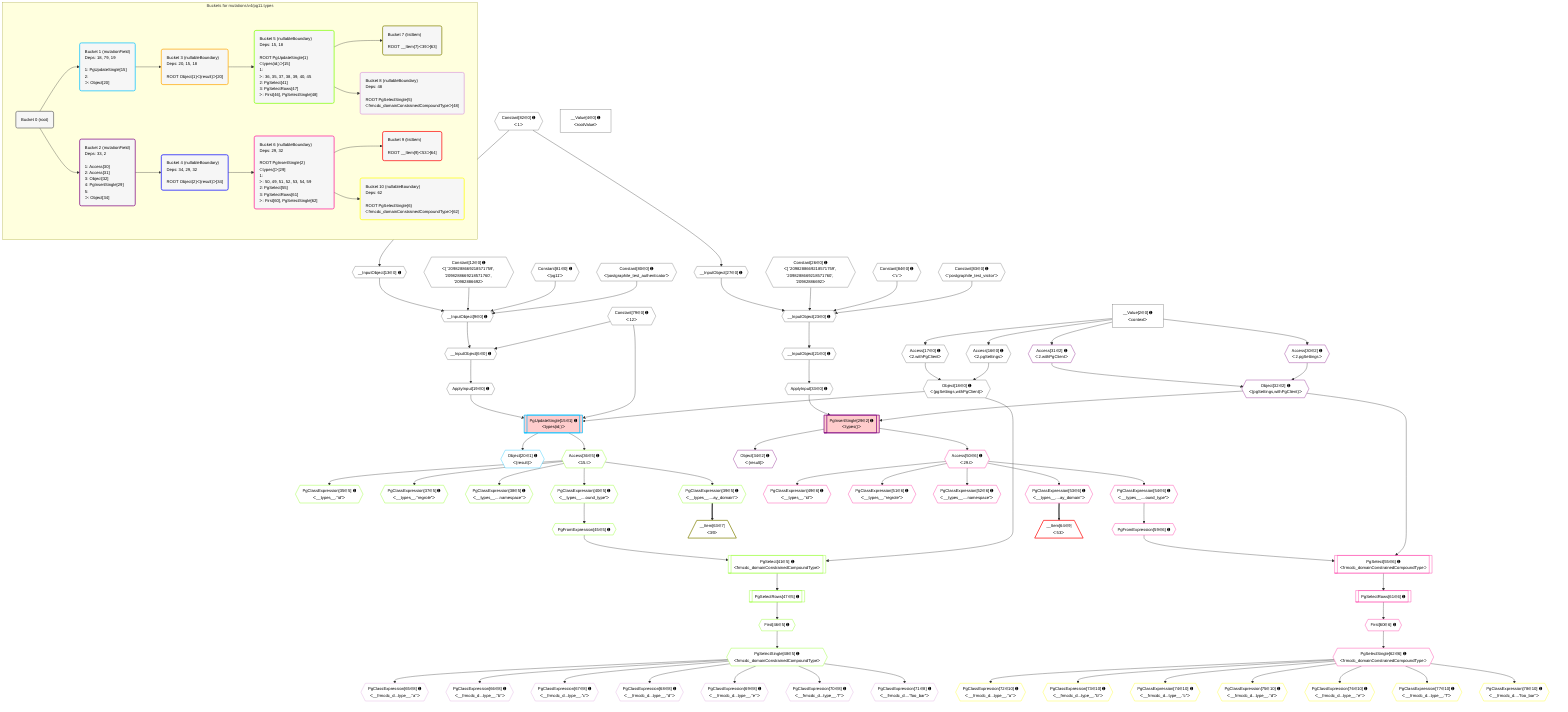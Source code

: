 %%{init: {'themeVariables': { 'fontSize': '12px'}}}%%
graph TD
    classDef path fill:#eee,stroke:#000,color:#000
    classDef plan fill:#fff,stroke-width:1px,color:#000
    classDef itemplan fill:#fff,stroke-width:2px,color:#000
    classDef unbatchedplan fill:#dff,stroke-width:1px,color:#000
    classDef sideeffectplan fill:#fcc,stroke-width:2px,color:#000
    classDef bucket fill:#f6f6f6,color:#000,stroke-width:2px,text-align:left

    subgraph "Buckets for mutations/v4/pg11.types"
    Bucket0("Bucket 0 (root)"):::bucket
    Bucket1("Bucket 1 (mutationField)<br />Deps: 18, 79, 19<br /><br />1: PgUpdateSingle[15]<br />2: <br />ᐳ: Object[20]"):::bucket
    Bucket2("Bucket 2 (mutationField)<br />Deps: 33, 2<br /><br />1: Access[30]<br />2: Access[31]<br />3: Object[32]<br />4: PgInsertSingle[29]<br />5: <br />ᐳ: Object[34]"):::bucket
    Bucket3("Bucket 3 (nullableBoundary)<br />Deps: 20, 15, 18<br /><br />ROOT Object{1}ᐸ{result}ᐳ[20]"):::bucket
    Bucket4("Bucket 4 (nullableBoundary)<br />Deps: 34, 29, 32<br /><br />ROOT Object{2}ᐸ{result}ᐳ[34]"):::bucket
    Bucket5("Bucket 5 (nullableBoundary)<br />Deps: 15, 18<br /><br />ROOT PgUpdateSingle{1}ᐸtypes(id;)ᐳ[15]<br />1: <br />ᐳ: 36, 35, 37, 38, 39, 40, 45<br />2: PgSelect[41]<br />3: PgSelectRows[47]<br />ᐳ: First[46], PgSelectSingle[48]"):::bucket
    Bucket6("Bucket 6 (nullableBoundary)<br />Deps: 29, 32<br /><br />ROOT PgInsertSingle{2}ᐸtypes()ᐳ[29]<br />1: <br />ᐳ: 50, 49, 51, 52, 53, 54, 59<br />2: PgSelect[55]<br />3: PgSelectRows[61]<br />ᐳ: First[60], PgSelectSingle[62]"):::bucket
    Bucket7("Bucket 7 (listItem)<br /><br />ROOT __Item{7}ᐸ39ᐳ[63]"):::bucket
    Bucket8("Bucket 8 (nullableBoundary)<br />Deps: 48<br /><br />ROOT PgSelectSingle{5}ᐸfrmcdc_domainConstrainedCompoundTypeᐳ[48]"):::bucket
    Bucket9("Bucket 9 (listItem)<br /><br />ROOT __Item{9}ᐸ53ᐳ[64]"):::bucket
    Bucket10("Bucket 10 (nullableBoundary)<br />Deps: 62<br /><br />ROOT PgSelectSingle{6}ᐸfrmcdc_domainConstrainedCompoundTypeᐳ[62]"):::bucket
    end
    Bucket0 --> Bucket1 & Bucket2
    Bucket1 --> Bucket3
    Bucket2 --> Bucket4
    Bucket3 --> Bucket5
    Bucket4 --> Bucket6
    Bucket5 --> Bucket7 & Bucket8
    Bucket6 --> Bucket9 & Bucket10

    %% plan dependencies
    __InputObject9{{"__InputObject[9∈0] ➊"}}:::plan
    Constant80{{"Constant[80∈0] ➊<br />ᐸ'postgraphile_test_authenticator'ᐳ"}}:::plan
    Constant81{{"Constant[81∈0] ➊<br />ᐸ'pg11'ᐳ"}}:::plan
    Constant12{{"Constant[12∈0] ➊<br />ᐸ[ '2098288669218571759', '2098288669218571760', '20982886692ᐳ"}}:::plan
    __InputObject13{{"__InputObject[13∈0] ➊"}}:::plan
    Constant80 & Constant81 & Constant12 & __InputObject13 --> __InputObject9
    __InputObject23{{"__InputObject[23∈0] ➊"}}:::plan
    Constant83{{"Constant[83∈0] ➊<br />ᐸ'postgraphile_test_visitor'ᐳ"}}:::plan
    Constant84{{"Constant[84∈0] ➊<br />ᐸ'c'ᐳ"}}:::plan
    Constant26{{"Constant[26∈0] ➊<br />ᐸ[ '2098288669218571759', '2098288669218571760', '20982886692ᐳ"}}:::plan
    __InputObject27{{"__InputObject[27∈0] ➊"}}:::plan
    Constant83 & Constant84 & Constant26 & __InputObject27 --> __InputObject23
    __InputObject6{{"__InputObject[6∈0] ➊"}}:::plan
    Constant79{{"Constant[79∈0] ➊<br />ᐸ12ᐳ"}}:::plan
    Constant79 & __InputObject9 --> __InputObject6
    Constant82{{"Constant[82∈0] ➊<br />ᐸ1ᐳ"}}:::plan
    Constant82 --> __InputObject13
    Object18{{"Object[18∈0] ➊<br />ᐸ{pgSettings,withPgClient}ᐳ"}}:::plan
    Access16{{"Access[16∈0] ➊<br />ᐸ2.pgSettingsᐳ"}}:::plan
    Access17{{"Access[17∈0] ➊<br />ᐸ2.withPgClientᐳ"}}:::plan
    Access16 & Access17 --> Object18
    __InputObject21{{"__InputObject[21∈0] ➊"}}:::plan
    __InputObject23 --> __InputObject21
    Constant82 --> __InputObject27
    __Value2["__Value[2∈0] ➊<br />ᐸcontextᐳ"]:::plan
    __Value2 --> Access16
    __Value2 --> Access17
    ApplyInput19{{"ApplyInput[19∈0] ➊"}}:::plan
    __InputObject6 --> ApplyInput19
    ApplyInput33{{"ApplyInput[33∈0] ➊"}}:::plan
    __InputObject21 --> ApplyInput33
    __Value4["__Value[4∈0] ➊<br />ᐸrootValueᐳ"]:::plan
    PgUpdateSingle15[["PgUpdateSingle[15∈1] ➊<br />ᐸtypes(id;)ᐳ"]]:::sideeffectplan
    Object18 & Constant79 & ApplyInput19 --> PgUpdateSingle15
    Object20{{"Object[20∈1] ➊<br />ᐸ{result}ᐳ"}}:::plan
    PgUpdateSingle15 --> Object20
    PgSelect41[["PgSelect[41∈5] ➊<br />ᐸfrmcdc_domainConstrainedCompoundTypeᐳ"]]:::plan
    PgFromExpression45{{"PgFromExpression[45∈5] ➊"}}:::plan
    Object18 & PgFromExpression45 --> PgSelect41
    PgClassExpression35{{"PgClassExpression[35∈5] ➊<br />ᐸ__types__.”id”ᐳ"}}:::plan
    Access36{{"Access[36∈5] ➊<br />ᐸ15.tᐳ"}}:::plan
    Access36 --> PgClassExpression35
    PgUpdateSingle15 --> Access36
    PgClassExpression37{{"PgClassExpression[37∈5] ➊<br />ᐸ__types__.”regrole”ᐳ"}}:::plan
    Access36 --> PgClassExpression37
    PgClassExpression38{{"PgClassExpression[38∈5] ➊<br />ᐸ__types__....namespace”ᐳ"}}:::plan
    Access36 --> PgClassExpression38
    PgClassExpression39{{"PgClassExpression[39∈5] ➊<br />ᐸ__types__....ay_domain”ᐳ"}}:::plan
    Access36 --> PgClassExpression39
    PgClassExpression40{{"PgClassExpression[40∈5] ➊<br />ᐸ__types__....ound_type”ᐳ"}}:::plan
    Access36 --> PgClassExpression40
    PgClassExpression40 --> PgFromExpression45
    First46{{"First[46∈5] ➊"}}:::plan
    PgSelectRows47[["PgSelectRows[47∈5] ➊"]]:::plan
    PgSelectRows47 --> First46
    PgSelect41 --> PgSelectRows47
    PgSelectSingle48{{"PgSelectSingle[48∈5] ➊<br />ᐸfrmcdc_domainConstrainedCompoundTypeᐳ"}}:::plan
    First46 --> PgSelectSingle48
    __Item63[/"__Item[63∈7]<br />ᐸ39ᐳ"\]:::itemplan
    PgClassExpression39 ==> __Item63
    PgClassExpression65{{"PgClassExpression[65∈8] ➊<br />ᐸ__frmcdc_d...type__.”a”ᐳ"}}:::plan
    PgSelectSingle48 --> PgClassExpression65
    PgClassExpression66{{"PgClassExpression[66∈8] ➊<br />ᐸ__frmcdc_d...type__.”b”ᐳ"}}:::plan
    PgSelectSingle48 --> PgClassExpression66
    PgClassExpression67{{"PgClassExpression[67∈8] ➊<br />ᐸ__frmcdc_d...type__.”c”ᐳ"}}:::plan
    PgSelectSingle48 --> PgClassExpression67
    PgClassExpression68{{"PgClassExpression[68∈8] ➊<br />ᐸ__frmcdc_d...type__.”d”ᐳ"}}:::plan
    PgSelectSingle48 --> PgClassExpression68
    PgClassExpression69{{"PgClassExpression[69∈8] ➊<br />ᐸ__frmcdc_d...type__.”e”ᐳ"}}:::plan
    PgSelectSingle48 --> PgClassExpression69
    PgClassExpression70{{"PgClassExpression[70∈8] ➊<br />ᐸ__frmcdc_d...type__.”f”ᐳ"}}:::plan
    PgSelectSingle48 --> PgClassExpression70
    PgClassExpression71{{"PgClassExpression[71∈8] ➊<br />ᐸ__frmcdc_d....”foo_bar”ᐳ"}}:::plan
    PgSelectSingle48 --> PgClassExpression71
    PgInsertSingle29[["PgInsertSingle[29∈2] ➊<br />ᐸtypes()ᐳ"]]:::sideeffectplan
    Object32{{"Object[32∈2] ➊<br />ᐸ{pgSettings,withPgClient}ᐳ"}}:::plan
    Object32 & ApplyInput33 --> PgInsertSingle29
    Access30{{"Access[30∈2] ➊<br />ᐸ2.pgSettingsᐳ"}}:::plan
    Access31{{"Access[31∈2] ➊<br />ᐸ2.withPgClientᐳ"}}:::plan
    Access30 & Access31 --> Object32
    __Value2 --> Access30
    __Value2 --> Access31
    Object34{{"Object[34∈2] ➊<br />ᐸ{result}ᐳ"}}:::plan
    PgInsertSingle29 --> Object34
    PgSelect55[["PgSelect[55∈6] ➊<br />ᐸfrmcdc_domainConstrainedCompoundTypeᐳ"]]:::plan
    PgFromExpression59{{"PgFromExpression[59∈6] ➊"}}:::plan
    Object32 & PgFromExpression59 --> PgSelect55
    PgClassExpression49{{"PgClassExpression[49∈6] ➊<br />ᐸ__types__.”id”ᐳ"}}:::plan
    Access50{{"Access[50∈6] ➊<br />ᐸ29.tᐳ"}}:::plan
    Access50 --> PgClassExpression49
    PgInsertSingle29 --> Access50
    PgClassExpression51{{"PgClassExpression[51∈6] ➊<br />ᐸ__types__.”regrole”ᐳ"}}:::plan
    Access50 --> PgClassExpression51
    PgClassExpression52{{"PgClassExpression[52∈6] ➊<br />ᐸ__types__....namespace”ᐳ"}}:::plan
    Access50 --> PgClassExpression52
    PgClassExpression53{{"PgClassExpression[53∈6] ➊<br />ᐸ__types__....ay_domain”ᐳ"}}:::plan
    Access50 --> PgClassExpression53
    PgClassExpression54{{"PgClassExpression[54∈6] ➊<br />ᐸ__types__....ound_type”ᐳ"}}:::plan
    Access50 --> PgClassExpression54
    PgClassExpression54 --> PgFromExpression59
    First60{{"First[60∈6] ➊"}}:::plan
    PgSelectRows61[["PgSelectRows[61∈6] ➊"]]:::plan
    PgSelectRows61 --> First60
    PgSelect55 --> PgSelectRows61
    PgSelectSingle62{{"PgSelectSingle[62∈6] ➊<br />ᐸfrmcdc_domainConstrainedCompoundTypeᐳ"}}:::plan
    First60 --> PgSelectSingle62
    __Item64[/"__Item[64∈9]<br />ᐸ53ᐳ"\]:::itemplan
    PgClassExpression53 ==> __Item64
    PgClassExpression72{{"PgClassExpression[72∈10] ➊<br />ᐸ__frmcdc_d...type__.”a”ᐳ"}}:::plan
    PgSelectSingle62 --> PgClassExpression72
    PgClassExpression73{{"PgClassExpression[73∈10] ➊<br />ᐸ__frmcdc_d...type__.”b”ᐳ"}}:::plan
    PgSelectSingle62 --> PgClassExpression73
    PgClassExpression74{{"PgClassExpression[74∈10] ➊<br />ᐸ__frmcdc_d...type__.”c”ᐳ"}}:::plan
    PgSelectSingle62 --> PgClassExpression74
    PgClassExpression75{{"PgClassExpression[75∈10] ➊<br />ᐸ__frmcdc_d...type__.”d”ᐳ"}}:::plan
    PgSelectSingle62 --> PgClassExpression75
    PgClassExpression76{{"PgClassExpression[76∈10] ➊<br />ᐸ__frmcdc_d...type__.”e”ᐳ"}}:::plan
    PgSelectSingle62 --> PgClassExpression76
    PgClassExpression77{{"PgClassExpression[77∈10] ➊<br />ᐸ__frmcdc_d...type__.”f”ᐳ"}}:::plan
    PgSelectSingle62 --> PgClassExpression77
    PgClassExpression78{{"PgClassExpression[78∈10] ➊<br />ᐸ__frmcdc_d....”foo_bar”ᐳ"}}:::plan
    PgSelectSingle62 --> PgClassExpression78

    %% define steps
    classDef bucket0 stroke:#696969
    class Bucket0,__Value2,__Value4,__InputObject6,__InputObject9,Constant12,__InputObject13,Access16,Access17,Object18,ApplyInput19,__InputObject21,__InputObject23,Constant26,__InputObject27,ApplyInput33,Constant79,Constant80,Constant81,Constant82,Constant83,Constant84 bucket0
    classDef bucket1 stroke:#00bfff
    class Bucket1,PgUpdateSingle15,Object20 bucket1
    classDef bucket2 stroke:#7f007f
    class Bucket2,PgInsertSingle29,Access30,Access31,Object32,Object34 bucket2
    classDef bucket3 stroke:#ffa500
    class Bucket3 bucket3
    classDef bucket4 stroke:#0000ff
    class Bucket4 bucket4
    classDef bucket5 stroke:#7fff00
    class Bucket5,PgClassExpression35,Access36,PgClassExpression37,PgClassExpression38,PgClassExpression39,PgClassExpression40,PgSelect41,PgFromExpression45,First46,PgSelectRows47,PgSelectSingle48 bucket5
    classDef bucket6 stroke:#ff1493
    class Bucket6,PgClassExpression49,Access50,PgClassExpression51,PgClassExpression52,PgClassExpression53,PgClassExpression54,PgSelect55,PgFromExpression59,First60,PgSelectRows61,PgSelectSingle62 bucket6
    classDef bucket7 stroke:#808000
    class Bucket7,__Item63 bucket7
    classDef bucket8 stroke:#dda0dd
    class Bucket8,PgClassExpression65,PgClassExpression66,PgClassExpression67,PgClassExpression68,PgClassExpression69,PgClassExpression70,PgClassExpression71 bucket8
    classDef bucket9 stroke:#ff0000
    class Bucket9,__Item64 bucket9
    classDef bucket10 stroke:#ffff00
    class Bucket10,PgClassExpression72,PgClassExpression73,PgClassExpression74,PgClassExpression75,PgClassExpression76,PgClassExpression77,PgClassExpression78 bucket10